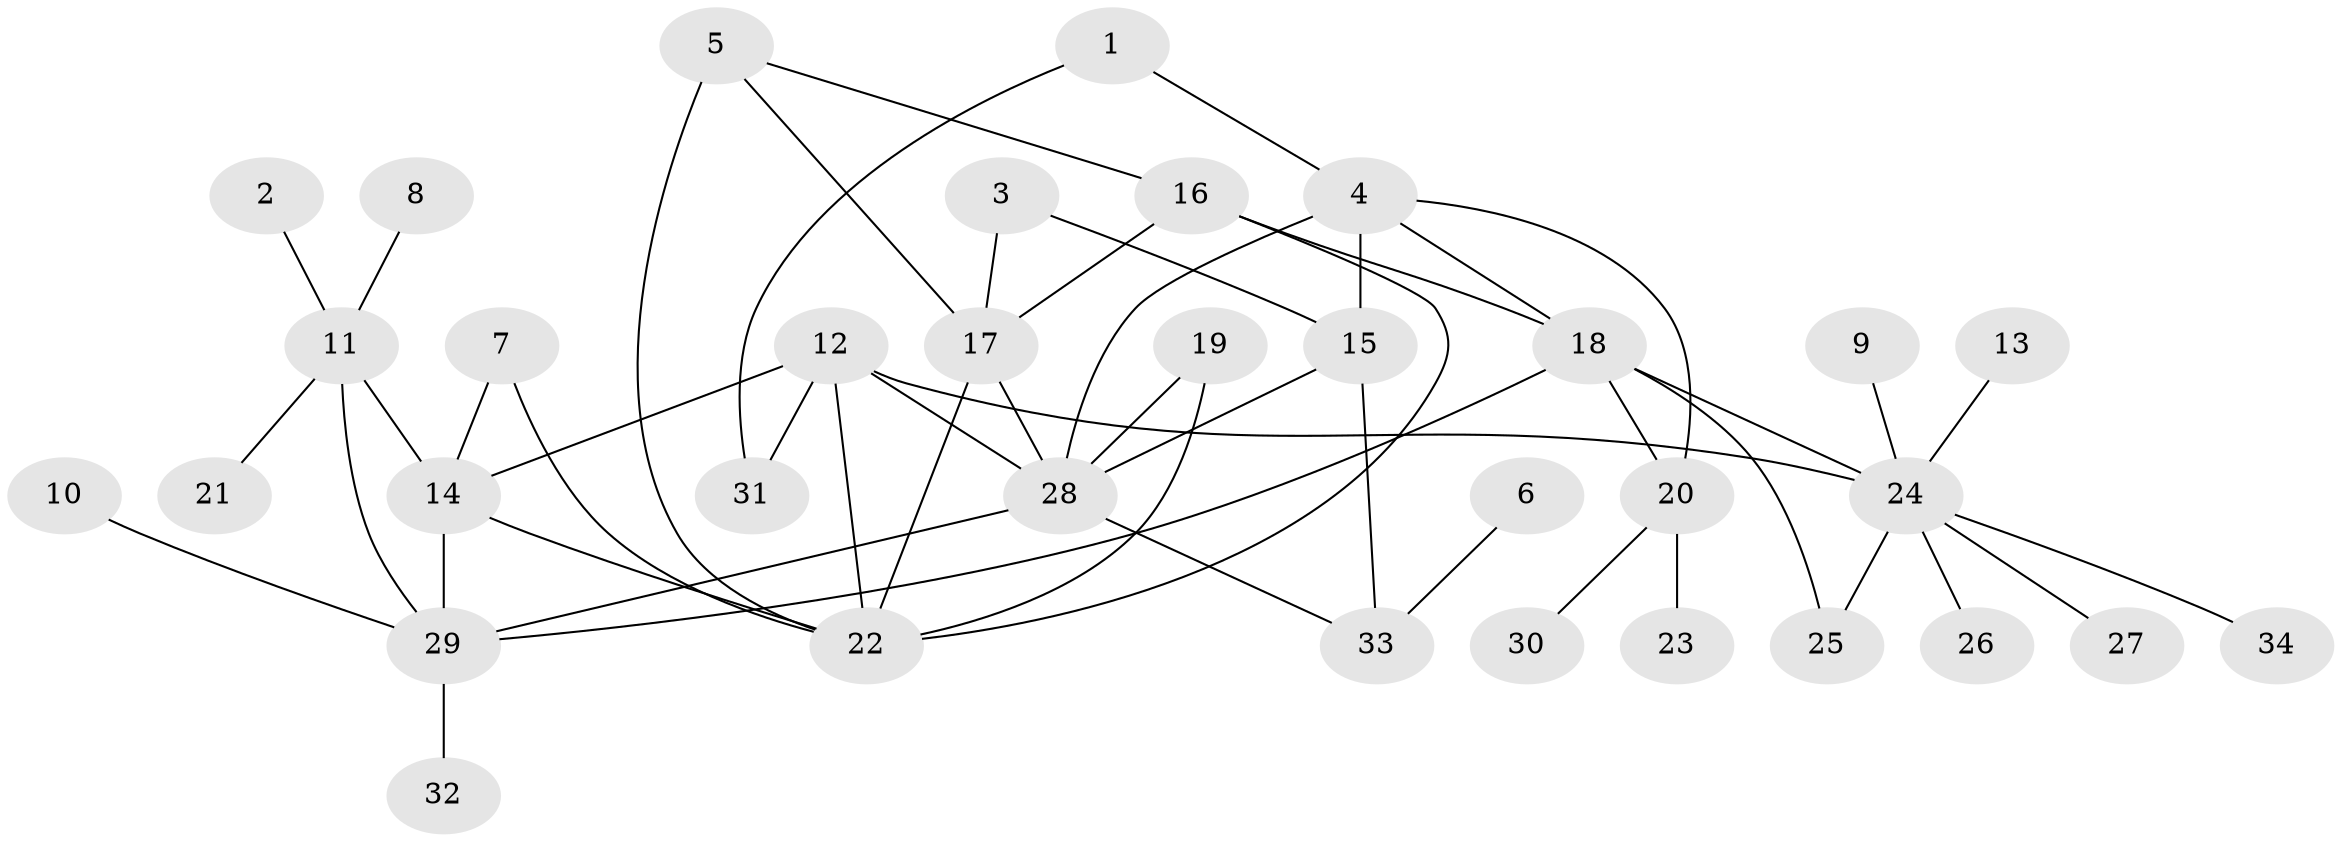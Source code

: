 // original degree distribution, {4: 0.03529411764705882, 7: 0.047058823529411764, 8: 0.023529411764705882, 10: 0.023529411764705882, 5: 0.023529411764705882, 6: 0.058823529411764705, 12: 0.011764705882352941, 3: 0.047058823529411764, 9: 0.011764705882352941, 1: 0.5529411764705883, 2: 0.16470588235294117}
// Generated by graph-tools (version 1.1) at 2025/37/03/04/25 23:37:45]
// undirected, 34 vertices, 51 edges
graph export_dot {
  node [color=gray90,style=filled];
  1;
  2;
  3;
  4;
  5;
  6;
  7;
  8;
  9;
  10;
  11;
  12;
  13;
  14;
  15;
  16;
  17;
  18;
  19;
  20;
  21;
  22;
  23;
  24;
  25;
  26;
  27;
  28;
  29;
  30;
  31;
  32;
  33;
  34;
  1 -- 4 [weight=1.0];
  1 -- 31 [weight=1.0];
  2 -- 11 [weight=1.0];
  3 -- 15 [weight=1.0];
  3 -- 17 [weight=1.0];
  4 -- 15 [weight=1.0];
  4 -- 18 [weight=2.0];
  4 -- 20 [weight=1.0];
  4 -- 28 [weight=2.0];
  5 -- 16 [weight=1.0];
  5 -- 17 [weight=1.0];
  5 -- 22 [weight=1.0];
  6 -- 33 [weight=1.0];
  7 -- 14 [weight=1.0];
  7 -- 22 [weight=1.0];
  8 -- 11 [weight=1.0];
  9 -- 24 [weight=1.0];
  10 -- 29 [weight=1.0];
  11 -- 14 [weight=2.0];
  11 -- 21 [weight=1.0];
  11 -- 29 [weight=1.0];
  12 -- 14 [weight=1.0];
  12 -- 22 [weight=1.0];
  12 -- 24 [weight=3.0];
  12 -- 28 [weight=1.0];
  12 -- 31 [weight=1.0];
  13 -- 24 [weight=1.0];
  14 -- 22 [weight=1.0];
  14 -- 29 [weight=2.0];
  15 -- 28 [weight=2.0];
  15 -- 33 [weight=2.0];
  16 -- 17 [weight=1.0];
  16 -- 18 [weight=1.0];
  16 -- 22 [weight=1.0];
  17 -- 22 [weight=1.0];
  17 -- 28 [weight=1.0];
  18 -- 20 [weight=2.0];
  18 -- 24 [weight=1.0];
  18 -- 25 [weight=1.0];
  18 -- 29 [weight=1.0];
  19 -- 22 [weight=1.0];
  19 -- 28 [weight=1.0];
  20 -- 23 [weight=1.0];
  20 -- 30 [weight=1.0];
  24 -- 25 [weight=1.0];
  24 -- 26 [weight=1.0];
  24 -- 27 [weight=1.0];
  24 -- 34 [weight=1.0];
  28 -- 29 [weight=1.0];
  28 -- 33 [weight=1.0];
  29 -- 32 [weight=1.0];
}
